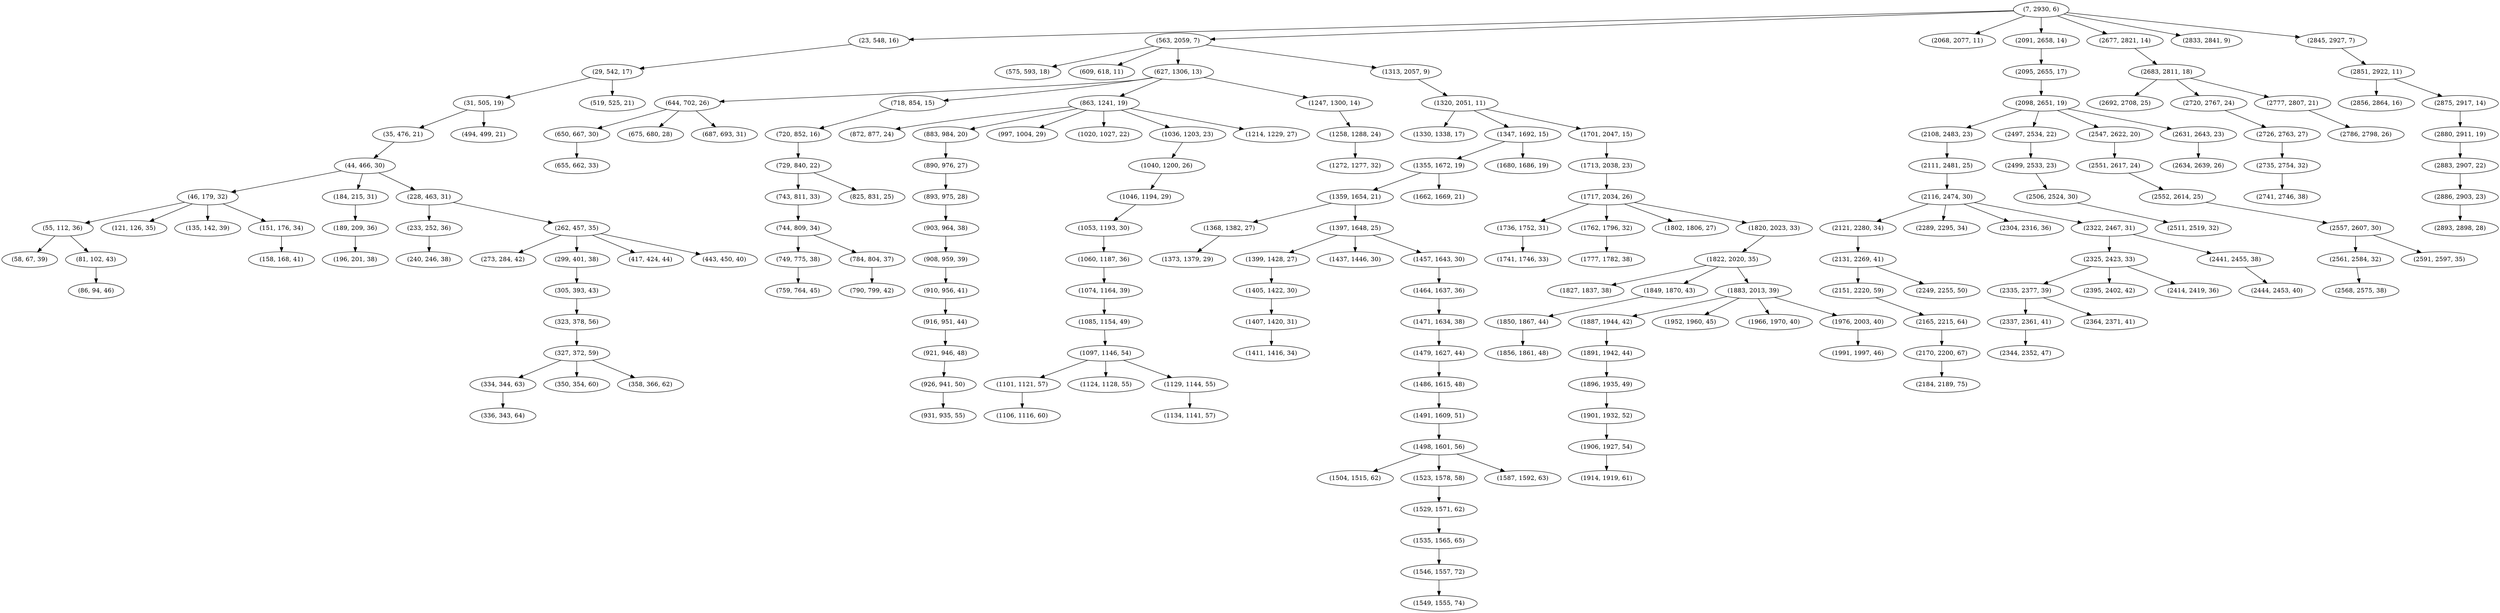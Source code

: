 digraph tree {
    "(7, 2930, 6)";
    "(23, 548, 16)";
    "(29, 542, 17)";
    "(31, 505, 19)";
    "(35, 476, 21)";
    "(44, 466, 30)";
    "(46, 179, 32)";
    "(55, 112, 36)";
    "(58, 67, 39)";
    "(81, 102, 43)";
    "(86, 94, 46)";
    "(121, 126, 35)";
    "(135, 142, 39)";
    "(151, 176, 34)";
    "(158, 168, 41)";
    "(184, 215, 31)";
    "(189, 209, 36)";
    "(196, 201, 38)";
    "(228, 463, 31)";
    "(233, 252, 36)";
    "(240, 246, 38)";
    "(262, 457, 35)";
    "(273, 284, 42)";
    "(299, 401, 38)";
    "(305, 393, 43)";
    "(323, 378, 56)";
    "(327, 372, 59)";
    "(334, 344, 63)";
    "(336, 343, 64)";
    "(350, 354, 60)";
    "(358, 366, 62)";
    "(417, 424, 44)";
    "(443, 450, 40)";
    "(494, 499, 21)";
    "(519, 525, 21)";
    "(563, 2059, 7)";
    "(575, 593, 18)";
    "(609, 618, 11)";
    "(627, 1306, 13)";
    "(644, 702, 26)";
    "(650, 667, 30)";
    "(655, 662, 33)";
    "(675, 680, 28)";
    "(687, 693, 31)";
    "(718, 854, 15)";
    "(720, 852, 16)";
    "(729, 840, 22)";
    "(743, 811, 33)";
    "(744, 809, 34)";
    "(749, 775, 38)";
    "(759, 764, 45)";
    "(784, 804, 37)";
    "(790, 799, 42)";
    "(825, 831, 25)";
    "(863, 1241, 19)";
    "(872, 877, 24)";
    "(883, 984, 20)";
    "(890, 976, 27)";
    "(893, 975, 28)";
    "(903, 964, 38)";
    "(908, 959, 39)";
    "(910, 956, 41)";
    "(916, 951, 44)";
    "(921, 946, 48)";
    "(926, 941, 50)";
    "(931, 935, 55)";
    "(997, 1004, 29)";
    "(1020, 1027, 22)";
    "(1036, 1203, 23)";
    "(1040, 1200, 26)";
    "(1046, 1194, 29)";
    "(1053, 1193, 30)";
    "(1060, 1187, 36)";
    "(1074, 1164, 39)";
    "(1085, 1154, 49)";
    "(1097, 1146, 54)";
    "(1101, 1121, 57)";
    "(1106, 1116, 60)";
    "(1124, 1128, 55)";
    "(1129, 1144, 55)";
    "(1134, 1141, 57)";
    "(1214, 1229, 27)";
    "(1247, 1300, 14)";
    "(1258, 1288, 24)";
    "(1272, 1277, 32)";
    "(1313, 2057, 9)";
    "(1320, 2051, 11)";
    "(1330, 1338, 17)";
    "(1347, 1692, 15)";
    "(1355, 1672, 19)";
    "(1359, 1654, 21)";
    "(1368, 1382, 27)";
    "(1373, 1379, 29)";
    "(1397, 1648, 25)";
    "(1399, 1428, 27)";
    "(1405, 1422, 30)";
    "(1407, 1420, 31)";
    "(1411, 1416, 34)";
    "(1437, 1446, 30)";
    "(1457, 1643, 30)";
    "(1464, 1637, 36)";
    "(1471, 1634, 38)";
    "(1479, 1627, 44)";
    "(1486, 1615, 48)";
    "(1491, 1609, 51)";
    "(1498, 1601, 56)";
    "(1504, 1515, 62)";
    "(1523, 1578, 58)";
    "(1529, 1571, 62)";
    "(1535, 1565, 65)";
    "(1546, 1557, 72)";
    "(1549, 1555, 74)";
    "(1587, 1592, 63)";
    "(1662, 1669, 21)";
    "(1680, 1686, 19)";
    "(1701, 2047, 15)";
    "(1713, 2038, 23)";
    "(1717, 2034, 26)";
    "(1736, 1752, 31)";
    "(1741, 1746, 33)";
    "(1762, 1796, 32)";
    "(1777, 1782, 38)";
    "(1802, 1806, 27)";
    "(1820, 2023, 33)";
    "(1822, 2020, 35)";
    "(1827, 1837, 38)";
    "(1849, 1870, 43)";
    "(1850, 1867, 44)";
    "(1856, 1861, 48)";
    "(1883, 2013, 39)";
    "(1887, 1944, 42)";
    "(1891, 1942, 44)";
    "(1896, 1935, 49)";
    "(1901, 1932, 52)";
    "(1906, 1927, 54)";
    "(1914, 1919, 61)";
    "(1952, 1960, 45)";
    "(1966, 1970, 40)";
    "(1976, 2003, 40)";
    "(1991, 1997, 46)";
    "(2068, 2077, 11)";
    "(2091, 2658, 14)";
    "(2095, 2655, 17)";
    "(2098, 2651, 19)";
    "(2108, 2483, 23)";
    "(2111, 2481, 25)";
    "(2116, 2474, 30)";
    "(2121, 2280, 34)";
    "(2131, 2269, 41)";
    "(2151, 2220, 59)";
    "(2165, 2215, 64)";
    "(2170, 2200, 67)";
    "(2184, 2189, 75)";
    "(2249, 2255, 50)";
    "(2289, 2295, 34)";
    "(2304, 2316, 36)";
    "(2322, 2467, 31)";
    "(2325, 2423, 33)";
    "(2335, 2377, 39)";
    "(2337, 2361, 41)";
    "(2344, 2352, 47)";
    "(2364, 2371, 41)";
    "(2395, 2402, 42)";
    "(2414, 2419, 36)";
    "(2441, 2455, 38)";
    "(2444, 2453, 40)";
    "(2497, 2534, 22)";
    "(2499, 2533, 23)";
    "(2506, 2524, 30)";
    "(2511, 2519, 32)";
    "(2547, 2622, 20)";
    "(2551, 2617, 24)";
    "(2552, 2614, 25)";
    "(2557, 2607, 30)";
    "(2561, 2584, 32)";
    "(2568, 2575, 38)";
    "(2591, 2597, 35)";
    "(2631, 2643, 23)";
    "(2634, 2639, 26)";
    "(2677, 2821, 14)";
    "(2683, 2811, 18)";
    "(2692, 2708, 25)";
    "(2720, 2767, 24)";
    "(2726, 2763, 27)";
    "(2735, 2754, 32)";
    "(2741, 2746, 38)";
    "(2777, 2807, 21)";
    "(2786, 2798, 26)";
    "(2833, 2841, 9)";
    "(2845, 2927, 7)";
    "(2851, 2922, 11)";
    "(2856, 2864, 16)";
    "(2875, 2917, 14)";
    "(2880, 2911, 19)";
    "(2883, 2907, 22)";
    "(2886, 2903, 23)";
    "(2893, 2898, 28)";
    "(7, 2930, 6)" -> "(23, 548, 16)";
    "(7, 2930, 6)" -> "(563, 2059, 7)";
    "(7, 2930, 6)" -> "(2068, 2077, 11)";
    "(7, 2930, 6)" -> "(2091, 2658, 14)";
    "(7, 2930, 6)" -> "(2677, 2821, 14)";
    "(7, 2930, 6)" -> "(2833, 2841, 9)";
    "(7, 2930, 6)" -> "(2845, 2927, 7)";
    "(23, 548, 16)" -> "(29, 542, 17)";
    "(29, 542, 17)" -> "(31, 505, 19)";
    "(29, 542, 17)" -> "(519, 525, 21)";
    "(31, 505, 19)" -> "(35, 476, 21)";
    "(31, 505, 19)" -> "(494, 499, 21)";
    "(35, 476, 21)" -> "(44, 466, 30)";
    "(44, 466, 30)" -> "(46, 179, 32)";
    "(44, 466, 30)" -> "(184, 215, 31)";
    "(44, 466, 30)" -> "(228, 463, 31)";
    "(46, 179, 32)" -> "(55, 112, 36)";
    "(46, 179, 32)" -> "(121, 126, 35)";
    "(46, 179, 32)" -> "(135, 142, 39)";
    "(46, 179, 32)" -> "(151, 176, 34)";
    "(55, 112, 36)" -> "(58, 67, 39)";
    "(55, 112, 36)" -> "(81, 102, 43)";
    "(81, 102, 43)" -> "(86, 94, 46)";
    "(151, 176, 34)" -> "(158, 168, 41)";
    "(184, 215, 31)" -> "(189, 209, 36)";
    "(189, 209, 36)" -> "(196, 201, 38)";
    "(228, 463, 31)" -> "(233, 252, 36)";
    "(228, 463, 31)" -> "(262, 457, 35)";
    "(233, 252, 36)" -> "(240, 246, 38)";
    "(262, 457, 35)" -> "(273, 284, 42)";
    "(262, 457, 35)" -> "(299, 401, 38)";
    "(262, 457, 35)" -> "(417, 424, 44)";
    "(262, 457, 35)" -> "(443, 450, 40)";
    "(299, 401, 38)" -> "(305, 393, 43)";
    "(305, 393, 43)" -> "(323, 378, 56)";
    "(323, 378, 56)" -> "(327, 372, 59)";
    "(327, 372, 59)" -> "(334, 344, 63)";
    "(327, 372, 59)" -> "(350, 354, 60)";
    "(327, 372, 59)" -> "(358, 366, 62)";
    "(334, 344, 63)" -> "(336, 343, 64)";
    "(563, 2059, 7)" -> "(575, 593, 18)";
    "(563, 2059, 7)" -> "(609, 618, 11)";
    "(563, 2059, 7)" -> "(627, 1306, 13)";
    "(563, 2059, 7)" -> "(1313, 2057, 9)";
    "(627, 1306, 13)" -> "(644, 702, 26)";
    "(627, 1306, 13)" -> "(718, 854, 15)";
    "(627, 1306, 13)" -> "(863, 1241, 19)";
    "(627, 1306, 13)" -> "(1247, 1300, 14)";
    "(644, 702, 26)" -> "(650, 667, 30)";
    "(644, 702, 26)" -> "(675, 680, 28)";
    "(644, 702, 26)" -> "(687, 693, 31)";
    "(650, 667, 30)" -> "(655, 662, 33)";
    "(718, 854, 15)" -> "(720, 852, 16)";
    "(720, 852, 16)" -> "(729, 840, 22)";
    "(729, 840, 22)" -> "(743, 811, 33)";
    "(729, 840, 22)" -> "(825, 831, 25)";
    "(743, 811, 33)" -> "(744, 809, 34)";
    "(744, 809, 34)" -> "(749, 775, 38)";
    "(744, 809, 34)" -> "(784, 804, 37)";
    "(749, 775, 38)" -> "(759, 764, 45)";
    "(784, 804, 37)" -> "(790, 799, 42)";
    "(863, 1241, 19)" -> "(872, 877, 24)";
    "(863, 1241, 19)" -> "(883, 984, 20)";
    "(863, 1241, 19)" -> "(997, 1004, 29)";
    "(863, 1241, 19)" -> "(1020, 1027, 22)";
    "(863, 1241, 19)" -> "(1036, 1203, 23)";
    "(863, 1241, 19)" -> "(1214, 1229, 27)";
    "(883, 984, 20)" -> "(890, 976, 27)";
    "(890, 976, 27)" -> "(893, 975, 28)";
    "(893, 975, 28)" -> "(903, 964, 38)";
    "(903, 964, 38)" -> "(908, 959, 39)";
    "(908, 959, 39)" -> "(910, 956, 41)";
    "(910, 956, 41)" -> "(916, 951, 44)";
    "(916, 951, 44)" -> "(921, 946, 48)";
    "(921, 946, 48)" -> "(926, 941, 50)";
    "(926, 941, 50)" -> "(931, 935, 55)";
    "(1036, 1203, 23)" -> "(1040, 1200, 26)";
    "(1040, 1200, 26)" -> "(1046, 1194, 29)";
    "(1046, 1194, 29)" -> "(1053, 1193, 30)";
    "(1053, 1193, 30)" -> "(1060, 1187, 36)";
    "(1060, 1187, 36)" -> "(1074, 1164, 39)";
    "(1074, 1164, 39)" -> "(1085, 1154, 49)";
    "(1085, 1154, 49)" -> "(1097, 1146, 54)";
    "(1097, 1146, 54)" -> "(1101, 1121, 57)";
    "(1097, 1146, 54)" -> "(1124, 1128, 55)";
    "(1097, 1146, 54)" -> "(1129, 1144, 55)";
    "(1101, 1121, 57)" -> "(1106, 1116, 60)";
    "(1129, 1144, 55)" -> "(1134, 1141, 57)";
    "(1247, 1300, 14)" -> "(1258, 1288, 24)";
    "(1258, 1288, 24)" -> "(1272, 1277, 32)";
    "(1313, 2057, 9)" -> "(1320, 2051, 11)";
    "(1320, 2051, 11)" -> "(1330, 1338, 17)";
    "(1320, 2051, 11)" -> "(1347, 1692, 15)";
    "(1320, 2051, 11)" -> "(1701, 2047, 15)";
    "(1347, 1692, 15)" -> "(1355, 1672, 19)";
    "(1347, 1692, 15)" -> "(1680, 1686, 19)";
    "(1355, 1672, 19)" -> "(1359, 1654, 21)";
    "(1355, 1672, 19)" -> "(1662, 1669, 21)";
    "(1359, 1654, 21)" -> "(1368, 1382, 27)";
    "(1359, 1654, 21)" -> "(1397, 1648, 25)";
    "(1368, 1382, 27)" -> "(1373, 1379, 29)";
    "(1397, 1648, 25)" -> "(1399, 1428, 27)";
    "(1397, 1648, 25)" -> "(1437, 1446, 30)";
    "(1397, 1648, 25)" -> "(1457, 1643, 30)";
    "(1399, 1428, 27)" -> "(1405, 1422, 30)";
    "(1405, 1422, 30)" -> "(1407, 1420, 31)";
    "(1407, 1420, 31)" -> "(1411, 1416, 34)";
    "(1457, 1643, 30)" -> "(1464, 1637, 36)";
    "(1464, 1637, 36)" -> "(1471, 1634, 38)";
    "(1471, 1634, 38)" -> "(1479, 1627, 44)";
    "(1479, 1627, 44)" -> "(1486, 1615, 48)";
    "(1486, 1615, 48)" -> "(1491, 1609, 51)";
    "(1491, 1609, 51)" -> "(1498, 1601, 56)";
    "(1498, 1601, 56)" -> "(1504, 1515, 62)";
    "(1498, 1601, 56)" -> "(1523, 1578, 58)";
    "(1498, 1601, 56)" -> "(1587, 1592, 63)";
    "(1523, 1578, 58)" -> "(1529, 1571, 62)";
    "(1529, 1571, 62)" -> "(1535, 1565, 65)";
    "(1535, 1565, 65)" -> "(1546, 1557, 72)";
    "(1546, 1557, 72)" -> "(1549, 1555, 74)";
    "(1701, 2047, 15)" -> "(1713, 2038, 23)";
    "(1713, 2038, 23)" -> "(1717, 2034, 26)";
    "(1717, 2034, 26)" -> "(1736, 1752, 31)";
    "(1717, 2034, 26)" -> "(1762, 1796, 32)";
    "(1717, 2034, 26)" -> "(1802, 1806, 27)";
    "(1717, 2034, 26)" -> "(1820, 2023, 33)";
    "(1736, 1752, 31)" -> "(1741, 1746, 33)";
    "(1762, 1796, 32)" -> "(1777, 1782, 38)";
    "(1820, 2023, 33)" -> "(1822, 2020, 35)";
    "(1822, 2020, 35)" -> "(1827, 1837, 38)";
    "(1822, 2020, 35)" -> "(1849, 1870, 43)";
    "(1822, 2020, 35)" -> "(1883, 2013, 39)";
    "(1849, 1870, 43)" -> "(1850, 1867, 44)";
    "(1850, 1867, 44)" -> "(1856, 1861, 48)";
    "(1883, 2013, 39)" -> "(1887, 1944, 42)";
    "(1883, 2013, 39)" -> "(1952, 1960, 45)";
    "(1883, 2013, 39)" -> "(1966, 1970, 40)";
    "(1883, 2013, 39)" -> "(1976, 2003, 40)";
    "(1887, 1944, 42)" -> "(1891, 1942, 44)";
    "(1891, 1942, 44)" -> "(1896, 1935, 49)";
    "(1896, 1935, 49)" -> "(1901, 1932, 52)";
    "(1901, 1932, 52)" -> "(1906, 1927, 54)";
    "(1906, 1927, 54)" -> "(1914, 1919, 61)";
    "(1976, 2003, 40)" -> "(1991, 1997, 46)";
    "(2091, 2658, 14)" -> "(2095, 2655, 17)";
    "(2095, 2655, 17)" -> "(2098, 2651, 19)";
    "(2098, 2651, 19)" -> "(2108, 2483, 23)";
    "(2098, 2651, 19)" -> "(2497, 2534, 22)";
    "(2098, 2651, 19)" -> "(2547, 2622, 20)";
    "(2098, 2651, 19)" -> "(2631, 2643, 23)";
    "(2108, 2483, 23)" -> "(2111, 2481, 25)";
    "(2111, 2481, 25)" -> "(2116, 2474, 30)";
    "(2116, 2474, 30)" -> "(2121, 2280, 34)";
    "(2116, 2474, 30)" -> "(2289, 2295, 34)";
    "(2116, 2474, 30)" -> "(2304, 2316, 36)";
    "(2116, 2474, 30)" -> "(2322, 2467, 31)";
    "(2121, 2280, 34)" -> "(2131, 2269, 41)";
    "(2131, 2269, 41)" -> "(2151, 2220, 59)";
    "(2131, 2269, 41)" -> "(2249, 2255, 50)";
    "(2151, 2220, 59)" -> "(2165, 2215, 64)";
    "(2165, 2215, 64)" -> "(2170, 2200, 67)";
    "(2170, 2200, 67)" -> "(2184, 2189, 75)";
    "(2322, 2467, 31)" -> "(2325, 2423, 33)";
    "(2322, 2467, 31)" -> "(2441, 2455, 38)";
    "(2325, 2423, 33)" -> "(2335, 2377, 39)";
    "(2325, 2423, 33)" -> "(2395, 2402, 42)";
    "(2325, 2423, 33)" -> "(2414, 2419, 36)";
    "(2335, 2377, 39)" -> "(2337, 2361, 41)";
    "(2335, 2377, 39)" -> "(2364, 2371, 41)";
    "(2337, 2361, 41)" -> "(2344, 2352, 47)";
    "(2441, 2455, 38)" -> "(2444, 2453, 40)";
    "(2497, 2534, 22)" -> "(2499, 2533, 23)";
    "(2499, 2533, 23)" -> "(2506, 2524, 30)";
    "(2506, 2524, 30)" -> "(2511, 2519, 32)";
    "(2547, 2622, 20)" -> "(2551, 2617, 24)";
    "(2551, 2617, 24)" -> "(2552, 2614, 25)";
    "(2552, 2614, 25)" -> "(2557, 2607, 30)";
    "(2557, 2607, 30)" -> "(2561, 2584, 32)";
    "(2557, 2607, 30)" -> "(2591, 2597, 35)";
    "(2561, 2584, 32)" -> "(2568, 2575, 38)";
    "(2631, 2643, 23)" -> "(2634, 2639, 26)";
    "(2677, 2821, 14)" -> "(2683, 2811, 18)";
    "(2683, 2811, 18)" -> "(2692, 2708, 25)";
    "(2683, 2811, 18)" -> "(2720, 2767, 24)";
    "(2683, 2811, 18)" -> "(2777, 2807, 21)";
    "(2720, 2767, 24)" -> "(2726, 2763, 27)";
    "(2726, 2763, 27)" -> "(2735, 2754, 32)";
    "(2735, 2754, 32)" -> "(2741, 2746, 38)";
    "(2777, 2807, 21)" -> "(2786, 2798, 26)";
    "(2845, 2927, 7)" -> "(2851, 2922, 11)";
    "(2851, 2922, 11)" -> "(2856, 2864, 16)";
    "(2851, 2922, 11)" -> "(2875, 2917, 14)";
    "(2875, 2917, 14)" -> "(2880, 2911, 19)";
    "(2880, 2911, 19)" -> "(2883, 2907, 22)";
    "(2883, 2907, 22)" -> "(2886, 2903, 23)";
    "(2886, 2903, 23)" -> "(2893, 2898, 28)";
}
